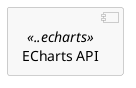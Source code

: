 @startuml

skinparam componentStyle uml2
skinparam component {
  BorderColor #a0a0a0
  BackgroundColor #f8f8f8
}

[ECharts API] <<..echarts>>

@enduml
